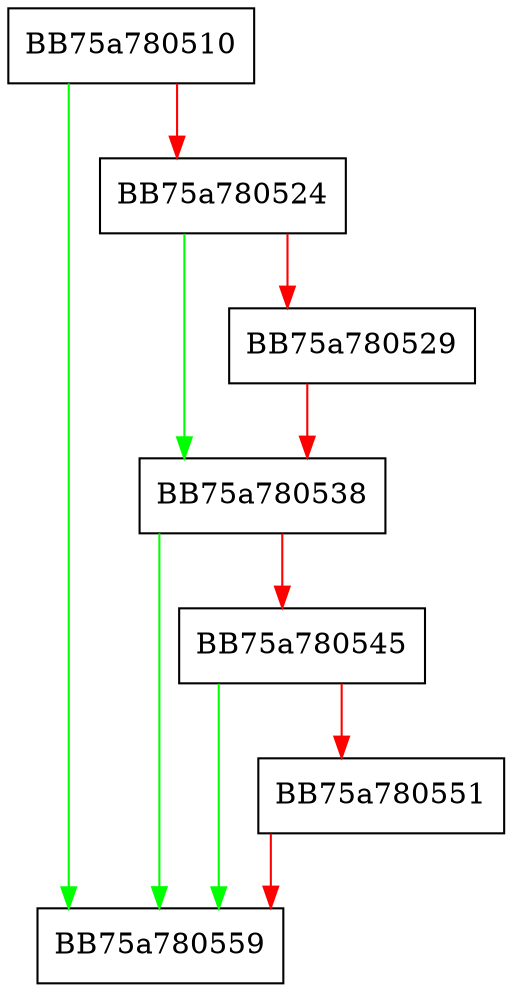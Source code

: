digraph __vcrt_freeptd {
  node [shape="box"];
  graph [splines=ortho];
  BB75a780510 -> BB75a780559 [color="green"];
  BB75a780510 -> BB75a780524 [color="red"];
  BB75a780524 -> BB75a780538 [color="green"];
  BB75a780524 -> BB75a780529 [color="red"];
  BB75a780529 -> BB75a780538 [color="red"];
  BB75a780538 -> BB75a780559 [color="green"];
  BB75a780538 -> BB75a780545 [color="red"];
  BB75a780545 -> BB75a780559 [color="green"];
  BB75a780545 -> BB75a780551 [color="red"];
  BB75a780551 -> BB75a780559 [color="red"];
}